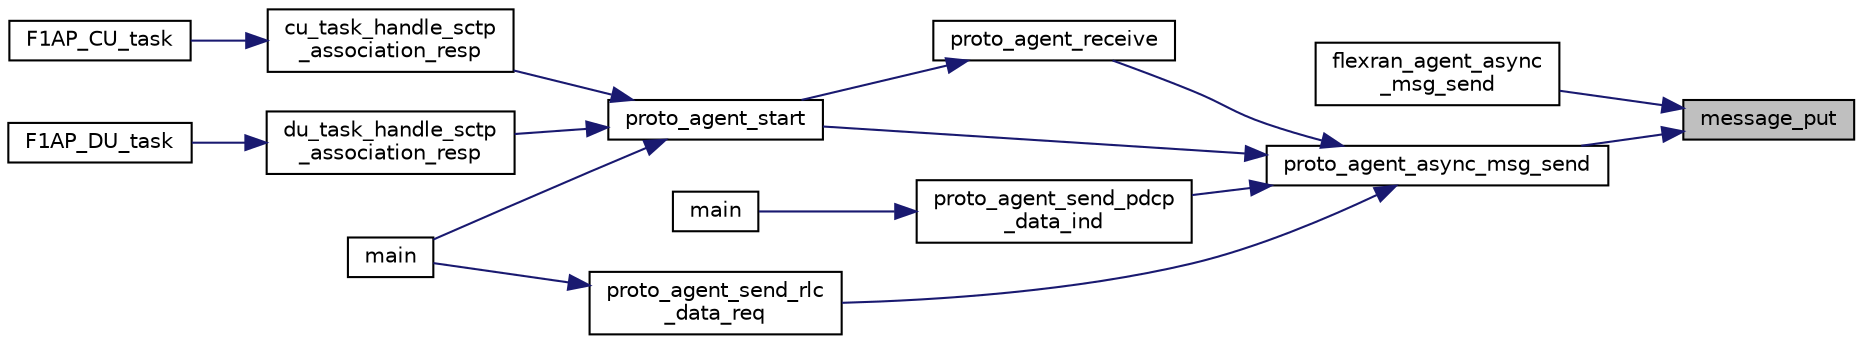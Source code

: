 digraph "message_put"
{
 // LATEX_PDF_SIZE
  edge [fontname="Helvetica",fontsize="10",labelfontname="Helvetica",labelfontsize="10"];
  node [fontname="Helvetica",fontsize="10",shape=record];
  rankdir="RL";
  Node1 [label="message_put",height=0.2,width=0.4,color="black", fillcolor="grey75", style="filled", fontcolor="black",tooltip=" "];
  Node1 -> Node2 [dir="back",color="midnightblue",fontsize="10",style="solid",fontname="Helvetica"];
  Node2 [label="flexran_agent_async\l_msg_send",height=0.2,width=0.4,color="black", fillcolor="white", style="filled",URL="$flexran__agent__async_8h.html#ac9123a960f45e6889259f42b830e87c7",tooltip=" "];
  Node1 -> Node3 [dir="back",color="midnightblue",fontsize="10",style="solid",fontname="Helvetica"];
  Node3 [label="proto_agent_async_msg_send",height=0.2,width=0.4,color="black", fillcolor="white", style="filled",URL="$proto__agent__async_8h.html#a2fafdc3831d1a25ae634302070b9d1d6",tooltip=" "];
  Node3 -> Node4 [dir="back",color="midnightblue",fontsize="10",style="solid",fontname="Helvetica"];
  Node4 [label="proto_agent_receive",height=0.2,width=0.4,color="black", fillcolor="white", style="filled",URL="$proto__agent_8h.html#aa817768df8f467395b29b2f139e07f65",tooltip=" "];
  Node4 -> Node5 [dir="back",color="midnightblue",fontsize="10",style="solid",fontname="Helvetica"];
  Node5 [label="proto_agent_start",height=0.2,width=0.4,color="black", fillcolor="white", style="filled",URL="$proto__agent_8h.html#aa0bdfacbfc5efe4f158456312f29fca0",tooltip=" "];
  Node5 -> Node6 [dir="back",color="midnightblue",fontsize="10",style="solid",fontname="Helvetica"];
  Node6 [label="cu_task_handle_sctp\l_association_resp",height=0.2,width=0.4,color="black", fillcolor="white", style="filled",URL="$f1ap__cu__task_8h.html#a6dac19f5ecf47f168b414d8c74bac5ac",tooltip=" "];
  Node6 -> Node7 [dir="back",color="midnightblue",fontsize="10",style="solid",fontname="Helvetica"];
  Node7 [label="F1AP_CU_task",height=0.2,width=0.4,color="black", fillcolor="white", style="filled",URL="$f1ap__cu__task_8h.html#a0383570bfaf226e5df424904480e7399",tooltip=" "];
  Node5 -> Node8 [dir="back",color="midnightblue",fontsize="10",style="solid",fontname="Helvetica"];
  Node8 [label="du_task_handle_sctp\l_association_resp",height=0.2,width=0.4,color="black", fillcolor="white", style="filled",URL="$f1ap__du__task_8h.html#a98aff42bc55c422d772511bd2d27fa8c",tooltip=" "];
  Node8 -> Node9 [dir="back",color="midnightblue",fontsize="10",style="solid",fontname="Helvetica"];
  Node9 [label="F1AP_DU_task",height=0.2,width=0.4,color="black", fillcolor="white", style="filled",URL="$f1ap__du__task_8h.html#a179d85615869309ee3cb39981c12aa53",tooltip=" "];
  Node5 -> Node10 [dir="back",color="midnightblue",fontsize="10",style="solid",fontname="Helvetica"];
  Node10 [label="main",height=0.2,width=0.4,color="black", fillcolor="white", style="filled",URL="$cu__test_8c.html#a0ddf1224851353fc92bfbff6f499fa97",tooltip=" "];
  Node3 -> Node11 [dir="back",color="midnightblue",fontsize="10",style="solid",fontname="Helvetica"];
  Node11 [label="proto_agent_send_pdcp\l_data_ind",height=0.2,width=0.4,color="black", fillcolor="white", style="filled",URL="$proto__agent_8h.html#acf6cd0c15efdeeb6c3900c198fda1baf",tooltip=" "];
  Node11 -> Node12 [dir="back",color="midnightblue",fontsize="10",style="solid",fontname="Helvetica"];
  Node12 [label="main",height=0.2,width=0.4,color="black", fillcolor="white", style="filled",URL="$du__test_8c.html#a0ddf1224851353fc92bfbff6f499fa97",tooltip=" "];
  Node3 -> Node13 [dir="back",color="midnightblue",fontsize="10",style="solid",fontname="Helvetica"];
  Node13 [label="proto_agent_send_rlc\l_data_req",height=0.2,width=0.4,color="black", fillcolor="white", style="filled",URL="$proto__agent_8h.html#aad2328b010e19d0691b7968c8dcfd5e2",tooltip=" "];
  Node13 -> Node10 [dir="back",color="midnightblue",fontsize="10",style="solid",fontname="Helvetica"];
  Node3 -> Node5 [dir="back",color="midnightblue",fontsize="10",style="solid",fontname="Helvetica"];
}
